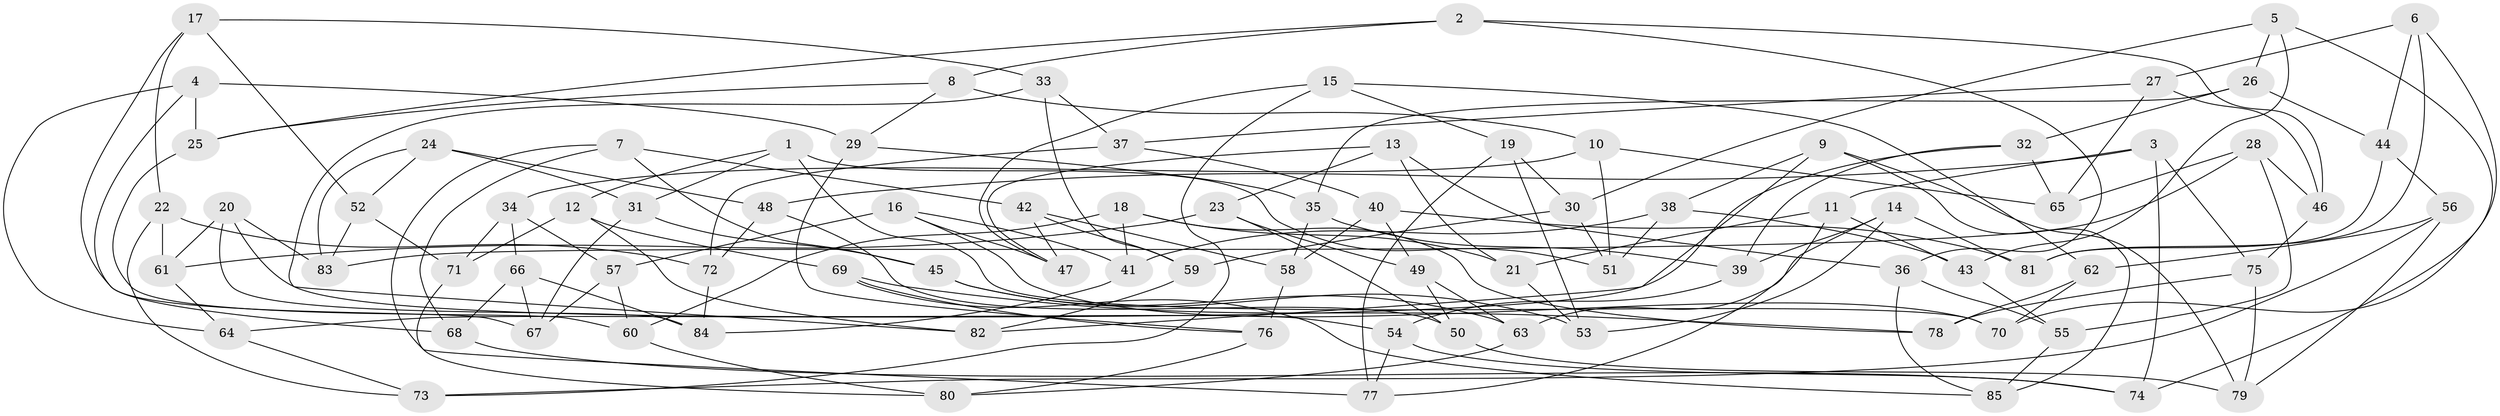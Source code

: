 // coarse degree distribution, {6: 0.21568627450980393, 8: 0.0784313725490196, 10: 0.0196078431372549, 3: 0.0392156862745098, 4: 0.5686274509803921, 13: 0.0196078431372549, 5: 0.0196078431372549, 7: 0.0392156862745098}
// Generated by graph-tools (version 1.1) at 2025/20/03/04/25 18:20:48]
// undirected, 85 vertices, 170 edges
graph export_dot {
graph [start="1"]
  node [color=gray90,style=filled];
  1;
  2;
  3;
  4;
  5;
  6;
  7;
  8;
  9;
  10;
  11;
  12;
  13;
  14;
  15;
  16;
  17;
  18;
  19;
  20;
  21;
  22;
  23;
  24;
  25;
  26;
  27;
  28;
  29;
  30;
  31;
  32;
  33;
  34;
  35;
  36;
  37;
  38;
  39;
  40;
  41;
  42;
  43;
  44;
  45;
  46;
  47;
  48;
  49;
  50;
  51;
  52;
  53;
  54;
  55;
  56;
  57;
  58;
  59;
  60;
  61;
  62;
  63;
  64;
  65;
  66;
  67;
  68;
  69;
  70;
  71;
  72;
  73;
  74;
  75;
  76;
  77;
  78;
  79;
  80;
  81;
  82;
  83;
  84;
  85;
  1 -- 70;
  1 -- 12;
  1 -- 51;
  1 -- 31;
  2 -- 8;
  2 -- 25;
  2 -- 46;
  2 -- 36;
  3 -- 11;
  3 -- 48;
  3 -- 75;
  3 -- 74;
  4 -- 68;
  4 -- 64;
  4 -- 25;
  4 -- 29;
  5 -- 30;
  5 -- 26;
  5 -- 74;
  5 -- 43;
  6 -- 81;
  6 -- 27;
  6 -- 44;
  6 -- 70;
  7 -- 68;
  7 -- 42;
  7 -- 45;
  7 -- 77;
  8 -- 10;
  8 -- 25;
  8 -- 29;
  9 -- 79;
  9 -- 82;
  9 -- 38;
  9 -- 85;
  10 -- 65;
  10 -- 51;
  10 -- 34;
  11 -- 43;
  11 -- 21;
  11 -- 77;
  12 -- 71;
  12 -- 69;
  12 -- 82;
  13 -- 23;
  13 -- 21;
  13 -- 36;
  13 -- 47;
  14 -- 63;
  14 -- 39;
  14 -- 53;
  14 -- 81;
  15 -- 62;
  15 -- 47;
  15 -- 19;
  15 -- 73;
  16 -- 47;
  16 -- 57;
  16 -- 70;
  16 -- 41;
  17 -- 52;
  17 -- 67;
  17 -- 22;
  17 -- 33;
  18 -- 60;
  18 -- 21;
  18 -- 78;
  18 -- 41;
  19 -- 77;
  19 -- 53;
  19 -- 30;
  20 -- 84;
  20 -- 54;
  20 -- 83;
  20 -- 61;
  21 -- 53;
  22 -- 72;
  22 -- 73;
  22 -- 61;
  23 -- 50;
  23 -- 61;
  23 -- 49;
  24 -- 31;
  24 -- 48;
  24 -- 83;
  24 -- 52;
  25 -- 60;
  26 -- 44;
  26 -- 35;
  26 -- 32;
  27 -- 46;
  27 -- 65;
  27 -- 37;
  28 -- 55;
  28 -- 46;
  28 -- 83;
  28 -- 65;
  29 -- 35;
  29 -- 76;
  30 -- 51;
  30 -- 59;
  31 -- 45;
  31 -- 67;
  32 -- 65;
  32 -- 64;
  32 -- 39;
  33 -- 37;
  33 -- 82;
  33 -- 59;
  34 -- 66;
  34 -- 71;
  34 -- 57;
  35 -- 39;
  35 -- 58;
  36 -- 85;
  36 -- 55;
  37 -- 40;
  37 -- 72;
  38 -- 43;
  38 -- 41;
  38 -- 51;
  39 -- 54;
  40 -- 49;
  40 -- 81;
  40 -- 58;
  41 -- 84;
  42 -- 47;
  42 -- 59;
  42 -- 58;
  43 -- 55;
  44 -- 81;
  44 -- 56;
  45 -- 63;
  45 -- 53;
  46 -- 75;
  48 -- 50;
  48 -- 72;
  49 -- 50;
  49 -- 63;
  50 -- 79;
  52 -- 71;
  52 -- 83;
  54 -- 74;
  54 -- 77;
  55 -- 85;
  56 -- 79;
  56 -- 62;
  56 -- 73;
  57 -- 60;
  57 -- 67;
  58 -- 76;
  59 -- 82;
  60 -- 80;
  61 -- 64;
  62 -- 70;
  62 -- 78;
  63 -- 80;
  64 -- 73;
  66 -- 67;
  66 -- 68;
  66 -- 84;
  68 -- 74;
  69 -- 85;
  69 -- 76;
  69 -- 78;
  71 -- 80;
  72 -- 84;
  75 -- 79;
  75 -- 78;
  76 -- 80;
}

